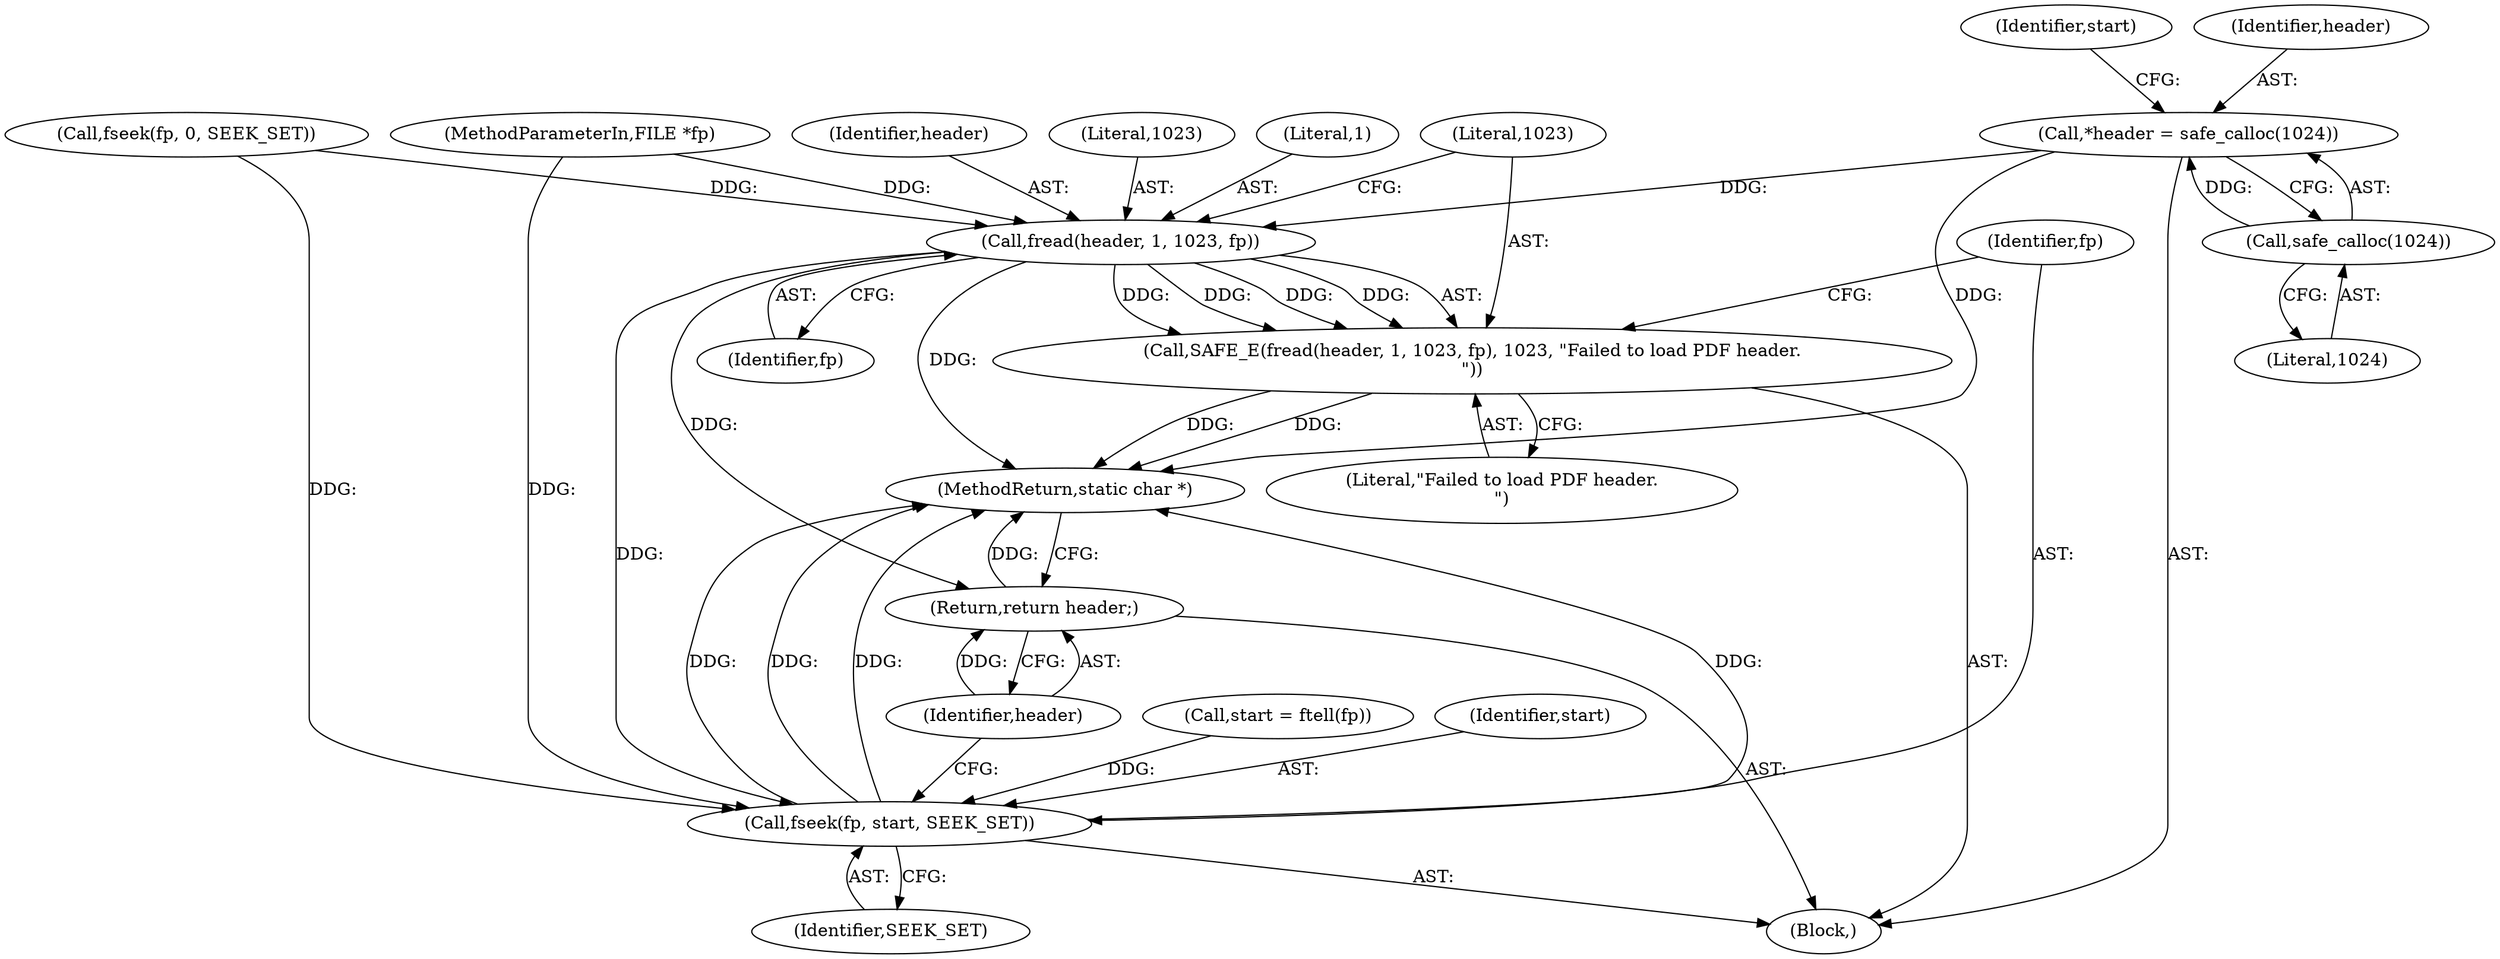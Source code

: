 digraph "0_pdfresurrect_0c4120fffa3dffe97b95c486a120eded82afe8a6_2@API" {
"1000105" [label="(Call,*header = safe_calloc(1024))"];
"1000107" [label="(Call,safe_calloc(1024))"];
"1000119" [label="(Call,fread(header, 1, 1023, fp))"];
"1000118" [label="(Call,SAFE_E(fread(header, 1, 1023, fp), 1023, \"Failed to load PDF header.\n\"))"];
"1000126" [label="(Call,fseek(fp, start, SEEK_SET))"];
"1000130" [label="(Return,return header;)"];
"1000118" [label="(Call,SAFE_E(fread(header, 1, 1023, fp), 1023, \"Failed to load PDF header.\n\"))"];
"1000130" [label="(Return,return header;)"];
"1000129" [label="(Identifier,SEEK_SET)"];
"1000111" [label="(Identifier,start)"];
"1000119" [label="(Call,fread(header, 1, 1023, fp))"];
"1000114" [label="(Call,fseek(fp, 0, SEEK_SET))"];
"1000106" [label="(Identifier,header)"];
"1000105" [label="(Call,*header = safe_calloc(1024))"];
"1000132" [label="(MethodReturn,static char *)"];
"1000120" [label="(Identifier,header)"];
"1000125" [label="(Literal,\"Failed to load PDF header.\n\")"];
"1000103" [label="(Block,)"];
"1000122" [label="(Literal,1023)"];
"1000102" [label="(MethodParameterIn,FILE *fp)"];
"1000126" [label="(Call,fseek(fp, start, SEEK_SET))"];
"1000110" [label="(Call,start = ftell(fp))"];
"1000123" [label="(Identifier,fp)"];
"1000124" [label="(Literal,1023)"];
"1000128" [label="(Identifier,start)"];
"1000107" [label="(Call,safe_calloc(1024))"];
"1000127" [label="(Identifier,fp)"];
"1000131" [label="(Identifier,header)"];
"1000121" [label="(Literal,1)"];
"1000108" [label="(Literal,1024)"];
"1000105" -> "1000103"  [label="AST: "];
"1000105" -> "1000107"  [label="CFG: "];
"1000106" -> "1000105"  [label="AST: "];
"1000107" -> "1000105"  [label="AST: "];
"1000111" -> "1000105"  [label="CFG: "];
"1000105" -> "1000132"  [label="DDG: "];
"1000107" -> "1000105"  [label="DDG: "];
"1000105" -> "1000119"  [label="DDG: "];
"1000107" -> "1000108"  [label="CFG: "];
"1000108" -> "1000107"  [label="AST: "];
"1000119" -> "1000118"  [label="AST: "];
"1000119" -> "1000123"  [label="CFG: "];
"1000120" -> "1000119"  [label="AST: "];
"1000121" -> "1000119"  [label="AST: "];
"1000122" -> "1000119"  [label="AST: "];
"1000123" -> "1000119"  [label="AST: "];
"1000124" -> "1000119"  [label="CFG: "];
"1000119" -> "1000132"  [label="DDG: "];
"1000119" -> "1000118"  [label="DDG: "];
"1000119" -> "1000118"  [label="DDG: "];
"1000119" -> "1000118"  [label="DDG: "];
"1000119" -> "1000118"  [label="DDG: "];
"1000114" -> "1000119"  [label="DDG: "];
"1000102" -> "1000119"  [label="DDG: "];
"1000119" -> "1000126"  [label="DDG: "];
"1000119" -> "1000130"  [label="DDG: "];
"1000118" -> "1000103"  [label="AST: "];
"1000118" -> "1000125"  [label="CFG: "];
"1000124" -> "1000118"  [label="AST: "];
"1000125" -> "1000118"  [label="AST: "];
"1000127" -> "1000118"  [label="CFG: "];
"1000118" -> "1000132"  [label="DDG: "];
"1000118" -> "1000132"  [label="DDG: "];
"1000126" -> "1000103"  [label="AST: "];
"1000126" -> "1000129"  [label="CFG: "];
"1000127" -> "1000126"  [label="AST: "];
"1000128" -> "1000126"  [label="AST: "];
"1000129" -> "1000126"  [label="AST: "];
"1000131" -> "1000126"  [label="CFG: "];
"1000126" -> "1000132"  [label="DDG: "];
"1000126" -> "1000132"  [label="DDG: "];
"1000126" -> "1000132"  [label="DDG: "];
"1000126" -> "1000132"  [label="DDG: "];
"1000102" -> "1000126"  [label="DDG: "];
"1000110" -> "1000126"  [label="DDG: "];
"1000114" -> "1000126"  [label="DDG: "];
"1000130" -> "1000103"  [label="AST: "];
"1000130" -> "1000131"  [label="CFG: "];
"1000131" -> "1000130"  [label="AST: "];
"1000132" -> "1000130"  [label="CFG: "];
"1000130" -> "1000132"  [label="DDG: "];
"1000131" -> "1000130"  [label="DDG: "];
}
